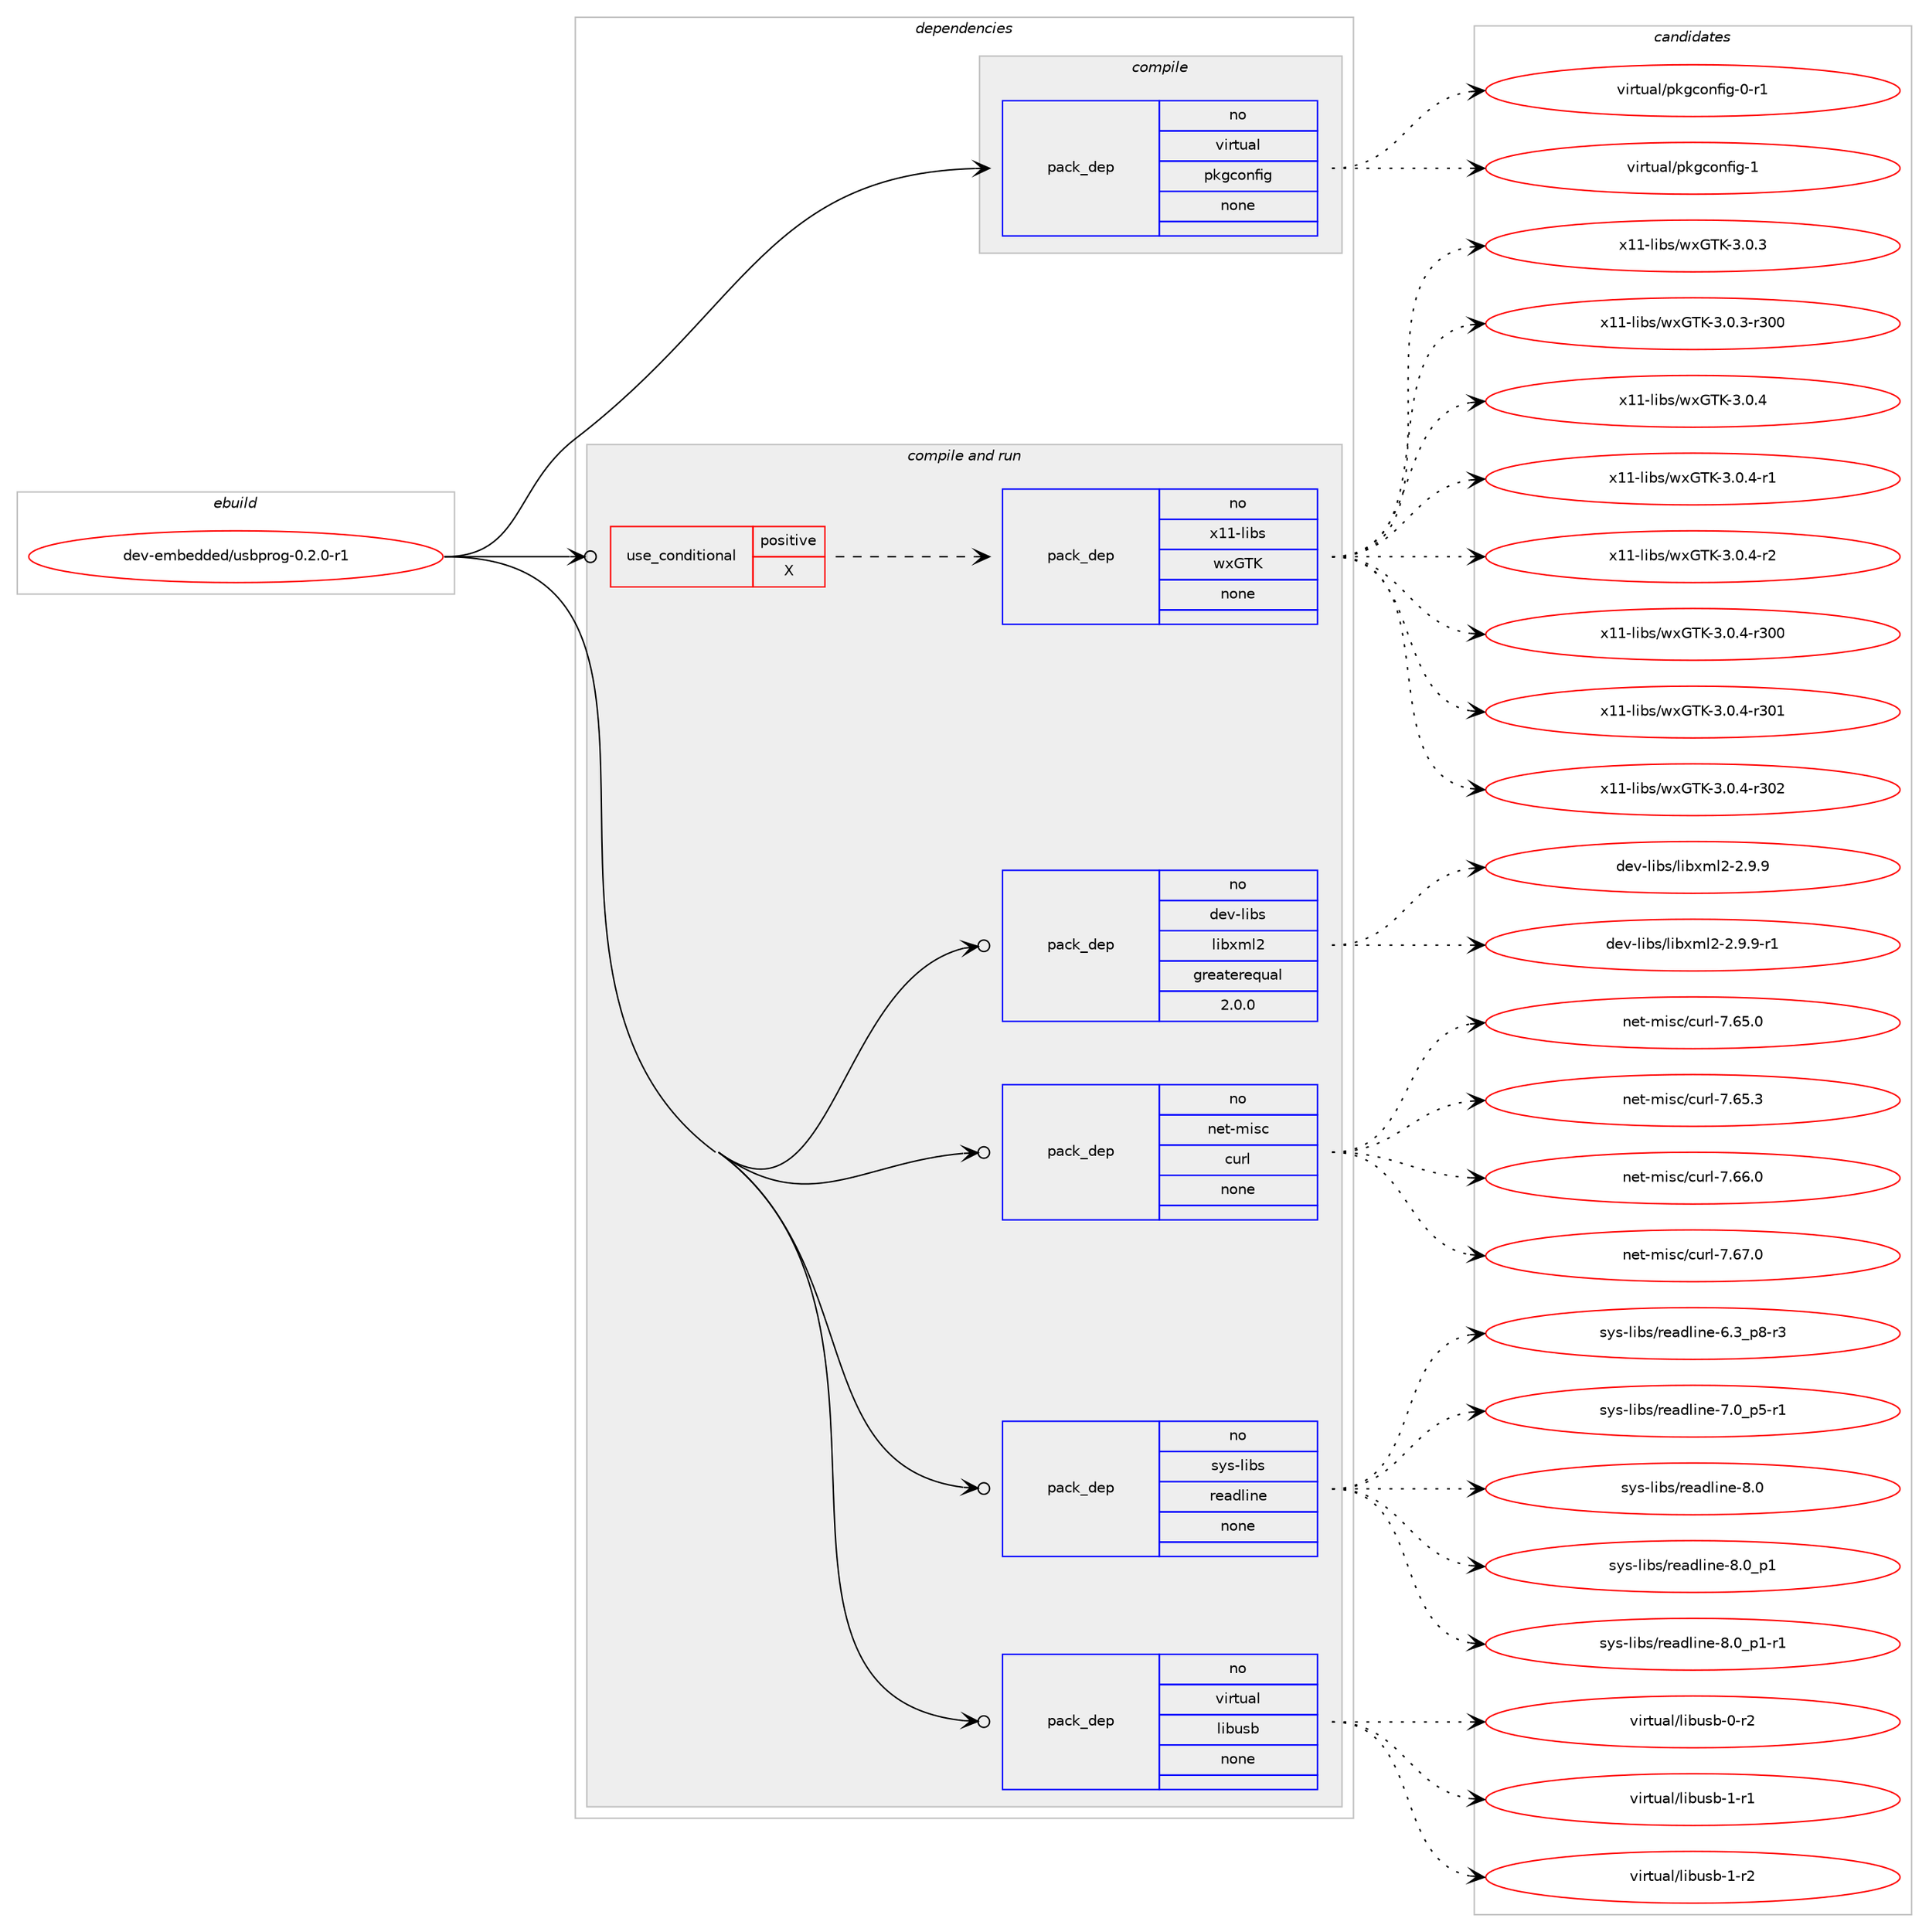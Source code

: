 digraph prolog {

# *************
# Graph options
# *************

newrank=true;
concentrate=true;
compound=true;
graph [rankdir=LR,fontname=Helvetica,fontsize=10,ranksep=1.5];#, ranksep=2.5, nodesep=0.2];
edge  [arrowhead=vee];
node  [fontname=Helvetica,fontsize=10];

# **********
# The ebuild
# **********

subgraph cluster_leftcol {
color=gray;
rank=same;
label=<<i>ebuild</i>>;
id [label="dev-embedded/usbprog-0.2.0-r1", color=red, width=4, href="../dev-embedded/usbprog-0.2.0-r1.svg"];
}

# ****************
# The dependencies
# ****************

subgraph cluster_midcol {
color=gray;
label=<<i>dependencies</i>>;
subgraph cluster_compile {
fillcolor="#eeeeee";
style=filled;
label=<<i>compile</i>>;
subgraph pack390218 {
dependency524416 [label=<<TABLE BORDER="0" CELLBORDER="1" CELLSPACING="0" CELLPADDING="4" WIDTH="220"><TR><TD ROWSPAN="6" CELLPADDING="30">pack_dep</TD></TR><TR><TD WIDTH="110">no</TD></TR><TR><TD>virtual</TD></TR><TR><TD>pkgconfig</TD></TR><TR><TD>none</TD></TR><TR><TD></TD></TR></TABLE>>, shape=none, color=blue];
}
id:e -> dependency524416:w [weight=20,style="solid",arrowhead="vee"];
}
subgraph cluster_compileandrun {
fillcolor="#eeeeee";
style=filled;
label=<<i>compile and run</i>>;
subgraph cond124417 {
dependency524417 [label=<<TABLE BORDER="0" CELLBORDER="1" CELLSPACING="0" CELLPADDING="4"><TR><TD ROWSPAN="3" CELLPADDING="10">use_conditional</TD></TR><TR><TD>positive</TD></TR><TR><TD>X</TD></TR></TABLE>>, shape=none, color=red];
subgraph pack390219 {
dependency524418 [label=<<TABLE BORDER="0" CELLBORDER="1" CELLSPACING="0" CELLPADDING="4" WIDTH="220"><TR><TD ROWSPAN="6" CELLPADDING="30">pack_dep</TD></TR><TR><TD WIDTH="110">no</TD></TR><TR><TD>x11-libs</TD></TR><TR><TD>wxGTK</TD></TR><TR><TD>none</TD></TR><TR><TD></TD></TR></TABLE>>, shape=none, color=blue];
}
dependency524417:e -> dependency524418:w [weight=20,style="dashed",arrowhead="vee"];
}
id:e -> dependency524417:w [weight=20,style="solid",arrowhead="odotvee"];
subgraph pack390220 {
dependency524419 [label=<<TABLE BORDER="0" CELLBORDER="1" CELLSPACING="0" CELLPADDING="4" WIDTH="220"><TR><TD ROWSPAN="6" CELLPADDING="30">pack_dep</TD></TR><TR><TD WIDTH="110">no</TD></TR><TR><TD>dev-libs</TD></TR><TR><TD>libxml2</TD></TR><TR><TD>greaterequal</TD></TR><TR><TD>2.0.0</TD></TR></TABLE>>, shape=none, color=blue];
}
id:e -> dependency524419:w [weight=20,style="solid",arrowhead="odotvee"];
subgraph pack390221 {
dependency524420 [label=<<TABLE BORDER="0" CELLBORDER="1" CELLSPACING="0" CELLPADDING="4" WIDTH="220"><TR><TD ROWSPAN="6" CELLPADDING="30">pack_dep</TD></TR><TR><TD WIDTH="110">no</TD></TR><TR><TD>net-misc</TD></TR><TR><TD>curl</TD></TR><TR><TD>none</TD></TR><TR><TD></TD></TR></TABLE>>, shape=none, color=blue];
}
id:e -> dependency524420:w [weight=20,style="solid",arrowhead="odotvee"];
subgraph pack390222 {
dependency524421 [label=<<TABLE BORDER="0" CELLBORDER="1" CELLSPACING="0" CELLPADDING="4" WIDTH="220"><TR><TD ROWSPAN="6" CELLPADDING="30">pack_dep</TD></TR><TR><TD WIDTH="110">no</TD></TR><TR><TD>sys-libs</TD></TR><TR><TD>readline</TD></TR><TR><TD>none</TD></TR><TR><TD></TD></TR></TABLE>>, shape=none, color=blue];
}
id:e -> dependency524421:w [weight=20,style="solid",arrowhead="odotvee"];
subgraph pack390223 {
dependency524422 [label=<<TABLE BORDER="0" CELLBORDER="1" CELLSPACING="0" CELLPADDING="4" WIDTH="220"><TR><TD ROWSPAN="6" CELLPADDING="30">pack_dep</TD></TR><TR><TD WIDTH="110">no</TD></TR><TR><TD>virtual</TD></TR><TR><TD>libusb</TD></TR><TR><TD>none</TD></TR><TR><TD></TD></TR></TABLE>>, shape=none, color=blue];
}
id:e -> dependency524422:w [weight=20,style="solid",arrowhead="odotvee"];
}
subgraph cluster_run {
fillcolor="#eeeeee";
style=filled;
label=<<i>run</i>>;
}
}

# **************
# The candidates
# **************

subgraph cluster_choices {
rank=same;
color=gray;
label=<<i>candidates</i>>;

subgraph choice390218 {
color=black;
nodesep=1;
choice11810511411611797108471121071039911111010210510345484511449 [label="virtual/pkgconfig-0-r1", color=red, width=4,href="../virtual/pkgconfig-0-r1.svg"];
choice1181051141161179710847112107103991111101021051034549 [label="virtual/pkgconfig-1", color=red, width=4,href="../virtual/pkgconfig-1.svg"];
dependency524416:e -> choice11810511411611797108471121071039911111010210510345484511449:w [style=dotted,weight="100"];
dependency524416:e -> choice1181051141161179710847112107103991111101021051034549:w [style=dotted,weight="100"];
}
subgraph choice390219 {
color=black;
nodesep=1;
choice1204949451081059811547119120718475455146484651 [label="x11-libs/wxGTK-3.0.3", color=red, width=4,href="../x11-libs/wxGTK-3.0.3.svg"];
choice120494945108105981154711912071847545514648465145114514848 [label="x11-libs/wxGTK-3.0.3-r300", color=red, width=4,href="../x11-libs/wxGTK-3.0.3-r300.svg"];
choice1204949451081059811547119120718475455146484652 [label="x11-libs/wxGTK-3.0.4", color=red, width=4,href="../x11-libs/wxGTK-3.0.4.svg"];
choice12049494510810598115471191207184754551464846524511449 [label="x11-libs/wxGTK-3.0.4-r1", color=red, width=4,href="../x11-libs/wxGTK-3.0.4-r1.svg"];
choice12049494510810598115471191207184754551464846524511450 [label="x11-libs/wxGTK-3.0.4-r2", color=red, width=4,href="../x11-libs/wxGTK-3.0.4-r2.svg"];
choice120494945108105981154711912071847545514648465245114514848 [label="x11-libs/wxGTK-3.0.4-r300", color=red, width=4,href="../x11-libs/wxGTK-3.0.4-r300.svg"];
choice120494945108105981154711912071847545514648465245114514849 [label="x11-libs/wxGTK-3.0.4-r301", color=red, width=4,href="../x11-libs/wxGTK-3.0.4-r301.svg"];
choice120494945108105981154711912071847545514648465245114514850 [label="x11-libs/wxGTK-3.0.4-r302", color=red, width=4,href="../x11-libs/wxGTK-3.0.4-r302.svg"];
dependency524418:e -> choice1204949451081059811547119120718475455146484651:w [style=dotted,weight="100"];
dependency524418:e -> choice120494945108105981154711912071847545514648465145114514848:w [style=dotted,weight="100"];
dependency524418:e -> choice1204949451081059811547119120718475455146484652:w [style=dotted,weight="100"];
dependency524418:e -> choice12049494510810598115471191207184754551464846524511449:w [style=dotted,weight="100"];
dependency524418:e -> choice12049494510810598115471191207184754551464846524511450:w [style=dotted,weight="100"];
dependency524418:e -> choice120494945108105981154711912071847545514648465245114514848:w [style=dotted,weight="100"];
dependency524418:e -> choice120494945108105981154711912071847545514648465245114514849:w [style=dotted,weight="100"];
dependency524418:e -> choice120494945108105981154711912071847545514648465245114514850:w [style=dotted,weight="100"];
}
subgraph choice390220 {
color=black;
nodesep=1;
choice1001011184510810598115471081059812010910850455046574657 [label="dev-libs/libxml2-2.9.9", color=red, width=4,href="../dev-libs/libxml2-2.9.9.svg"];
choice10010111845108105981154710810598120109108504550465746574511449 [label="dev-libs/libxml2-2.9.9-r1", color=red, width=4,href="../dev-libs/libxml2-2.9.9-r1.svg"];
dependency524419:e -> choice1001011184510810598115471081059812010910850455046574657:w [style=dotted,weight="100"];
dependency524419:e -> choice10010111845108105981154710810598120109108504550465746574511449:w [style=dotted,weight="100"];
}
subgraph choice390221 {
color=black;
nodesep=1;
choice1101011164510910511599479911711410845554654534648 [label="net-misc/curl-7.65.0", color=red, width=4,href="../net-misc/curl-7.65.0.svg"];
choice1101011164510910511599479911711410845554654534651 [label="net-misc/curl-7.65.3", color=red, width=4,href="../net-misc/curl-7.65.3.svg"];
choice1101011164510910511599479911711410845554654544648 [label="net-misc/curl-7.66.0", color=red, width=4,href="../net-misc/curl-7.66.0.svg"];
choice1101011164510910511599479911711410845554654554648 [label="net-misc/curl-7.67.0", color=red, width=4,href="../net-misc/curl-7.67.0.svg"];
dependency524420:e -> choice1101011164510910511599479911711410845554654534648:w [style=dotted,weight="100"];
dependency524420:e -> choice1101011164510910511599479911711410845554654534651:w [style=dotted,weight="100"];
dependency524420:e -> choice1101011164510910511599479911711410845554654544648:w [style=dotted,weight="100"];
dependency524420:e -> choice1101011164510910511599479911711410845554654554648:w [style=dotted,weight="100"];
}
subgraph choice390222 {
color=black;
nodesep=1;
choice115121115451081059811547114101971001081051101014554465195112564511451 [label="sys-libs/readline-6.3_p8-r3", color=red, width=4,href="../sys-libs/readline-6.3_p8-r3.svg"];
choice115121115451081059811547114101971001081051101014555464895112534511449 [label="sys-libs/readline-7.0_p5-r1", color=red, width=4,href="../sys-libs/readline-7.0_p5-r1.svg"];
choice1151211154510810598115471141019710010810511010145564648 [label="sys-libs/readline-8.0", color=red, width=4,href="../sys-libs/readline-8.0.svg"];
choice11512111545108105981154711410197100108105110101455646489511249 [label="sys-libs/readline-8.0_p1", color=red, width=4,href="../sys-libs/readline-8.0_p1.svg"];
choice115121115451081059811547114101971001081051101014556464895112494511449 [label="sys-libs/readline-8.0_p1-r1", color=red, width=4,href="../sys-libs/readline-8.0_p1-r1.svg"];
dependency524421:e -> choice115121115451081059811547114101971001081051101014554465195112564511451:w [style=dotted,weight="100"];
dependency524421:e -> choice115121115451081059811547114101971001081051101014555464895112534511449:w [style=dotted,weight="100"];
dependency524421:e -> choice1151211154510810598115471141019710010810511010145564648:w [style=dotted,weight="100"];
dependency524421:e -> choice11512111545108105981154711410197100108105110101455646489511249:w [style=dotted,weight="100"];
dependency524421:e -> choice115121115451081059811547114101971001081051101014556464895112494511449:w [style=dotted,weight="100"];
}
subgraph choice390223 {
color=black;
nodesep=1;
choice1181051141161179710847108105981171159845484511450 [label="virtual/libusb-0-r2", color=red, width=4,href="../virtual/libusb-0-r2.svg"];
choice1181051141161179710847108105981171159845494511449 [label="virtual/libusb-1-r1", color=red, width=4,href="../virtual/libusb-1-r1.svg"];
choice1181051141161179710847108105981171159845494511450 [label="virtual/libusb-1-r2", color=red, width=4,href="../virtual/libusb-1-r2.svg"];
dependency524422:e -> choice1181051141161179710847108105981171159845484511450:w [style=dotted,weight="100"];
dependency524422:e -> choice1181051141161179710847108105981171159845494511449:w [style=dotted,weight="100"];
dependency524422:e -> choice1181051141161179710847108105981171159845494511450:w [style=dotted,weight="100"];
}
}

}
